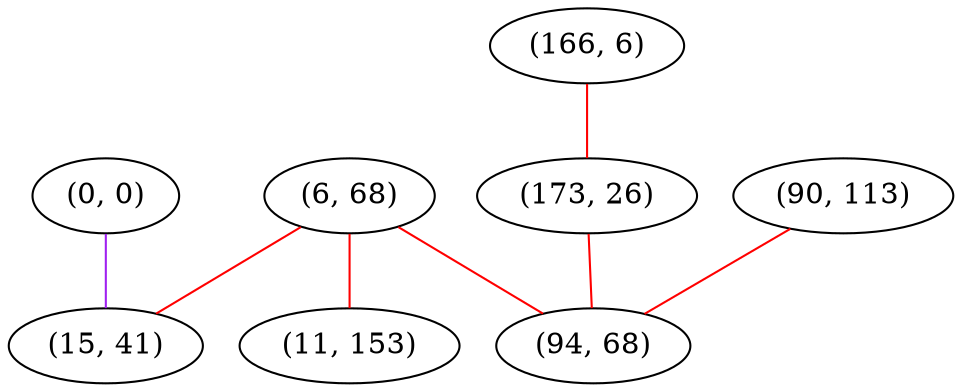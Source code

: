 graph "" {
"(6, 68)";
"(0, 0)";
"(166, 6)";
"(173, 26)";
"(90, 113)";
"(15, 41)";
"(94, 68)";
"(11, 153)";
"(6, 68)" -- "(94, 68)"  [color=red, key=0, weight=1];
"(6, 68)" -- "(11, 153)"  [color=red, key=0, weight=1];
"(6, 68)" -- "(15, 41)"  [color=red, key=0, weight=1];
"(0, 0)" -- "(15, 41)"  [color=purple, key=0, weight=4];
"(166, 6)" -- "(173, 26)"  [color=red, key=0, weight=1];
"(173, 26)" -- "(94, 68)"  [color=red, key=0, weight=1];
"(90, 113)" -- "(94, 68)"  [color=red, key=0, weight=1];
}
